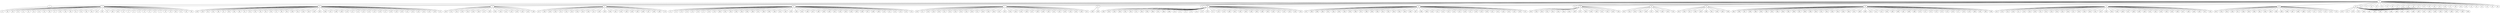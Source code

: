 
graph graphname {
    0 -- 1
0 -- 2
0 -- 3
0 -- 4
0 -- 5
0 -- 6
0 -- 7
0 -- 8
0 -- 9
0 -- 10
0 -- 11
0 -- 12
0 -- 13
0 -- 14
0 -- 15
0 -- 16
0 -- 17
0 -- 18
0 -- 19
0 -- 20
0 -- 21
0 -- 22
0 -- 23
0 -- 24
0 -- 25
0 -- 26
0 -- 27
0 -- 28
0 -- 29
0 -- 30
0 -- 31
0 -- 32
0 -- 33
0 -- 34
0 -- 35
0 -- 36
0 -- 37
0 -- 38
0 -- 39
0 -- 40
0 -- 41
0 -- 42
0 -- 43
0 -- 44
0 -- 45
0 -- 46
1 -- 47
2 -- 48
2 -- 49
2 -- 50
2 -- 51
2 -- 52
2 -- 53
2 -- 54
2 -- 55
2 -- 56
2 -- 57
2 -- 58
2 -- 59
2 -- 60
2 -- 61
2 -- 62
2 -- 63
2 -- 64
2 -- 65
2 -- 66
2 -- 67
2 -- 68
2 -- 69
2 -- 70
2 -- 71
2 -- 72
2 -- 73
2 -- 74
2 -- 75
2 -- 76
2 -- 77
2 -- 78
2 -- 79
2 -- 80
2 -- 81
2 -- 82
2 -- 83
3 -- 128
3 -- 129
3 -- 84
3 -- 85
3 -- 86
3 -- 87
3 -- 88
3 -- 89
3 -- 90
3 -- 91
3 -- 92
3 -- 93
3 -- 94
3 -- 95
3 -- 96
3 -- 97
3 -- 98
3 -- 99
3 -- 100
3 -- 101
3 -- 102
3 -- 103
3 -- 104
3 -- 105
3 -- 106
3 -- 107
3 -- 108
3 -- 109
3 -- 110
3 -- 111
3 -- 112
3 -- 113
3 -- 114
3 -- 115
3 -- 116
3 -- 117
3 -- 118
3 -- 119
3 -- 120
3 -- 121
3 -- 122
3 -- 123
3 -- 124
3 -- 125
3 -- 126
3 -- 127
4 -- 130
4 -- 131
4 -- 132
4 -- 133
4 -- 134
4 -- 135
4 -- 136
4 -- 137
4 -- 138
4 -- 139
4 -- 140
4 -- 141
4 -- 142
4 -- 143
4 -- 144
4 -- 145
4 -- 146
5 -- 147
5 -- 148
5 -- 149
5 -- 150
5 -- 151
5 -- 152
5 -- 153
5 -- 154
5 -- 155
5 -- 156
5 -- 157
5 -- 158
5 -- 159
5 -- 160
5 -- 161
5 -- 162
5 -- 163
5 -- 164
5 -- 165
5 -- 166
5 -- 167
5 -- 168
5 -- 169
5 -- 170
6 -- 171
6 -- 172
6 -- 173
6 -- 174
6 -- 175
6 -- 176
6 -- 177
6 -- 178
6 -- 179
6 -- 180
6 -- 181
6 -- 182
6 -- 183
6 -- 184
6 -- 185
6 -- 186
6 -- 187
6 -- 188
6 -- 189
6 -- 190
6 -- 191
6 -- 192
6 -- 193
6 -- 194
6 -- 195
6 -- 196
6 -- 197
6 -- 198
6 -- 199
6 -- 200
6 -- 201
6 -- 202
6 -- 203
6 -- 204
6 -- 205
6 -- 206
6 -- 207
6 -- 208
6 -- 209
6 -- 210
6 -- 211
6 -- 212
6 -- 213
6 -- 214
6 -- 215
7 -- 216
7 -- 217
7 -- 218
7 -- 219
7 -- 220
7 -- 221
7 -- 222
7 -- 223
7 -- 224
7 -- 225
7 -- 226
7 -- 227
7 -- 228
7 -- 229
7 -- 230
7 -- 231
7 -- 232
7 -- 233
7 -- 234
7 -- 235
7 -- 236
7 -- 237
7 -- 238
7 -- 239
7 -- 240
7 -- 241
7 -- 242
7 -- 243
7 -- 244
7 -- 245
7 -- 246
7 -- 247
8 -- 248
8 -- 249
10 -- 256
10 -- 258
10 -- 259
10 -- 260
10 -- 261
10 -- 262
10 -- 257
10 -- 264
10 -- 265
10 -- 266
10 -- 267
10 -- 268
10 -- 269
10 -- 270
10 -- 271
10 -- 272
10 -- 273
10 -- 274
10 -- 275
10 -- 276
10 -- 277
10 -- 278
10 -- 279
10 -- 280
10 -- 281
10 -- 282
10 -- 283
10 -- 284
10 -- 285
10 -- 286
10 -- 263
10 -- 250
10 -- 251
10 -- 252
10 -- 253
10 -- 254
10 -- 255
11 -- 287
11 -- 288
11 -- 289
11 -- 290
11 -- 291
11 -- 292
11 -- 293
11 -- 294
11 -- 295
11 -- 296
11 -- 297
11 -- 298
11 -- 299
11 -- 300
11 -- 301
11 -- 302
11 -- 303
11 -- 304
11 -- 305
11 -- 306
11 -- 307
11 -- 308
11 -- 309
11 -- 310
11 -- 311
11 -- 312
11 -- 313
11 -- 314
11 -- 315
11 -- 316
11 -- 317
11 -- 318
11 -- 319
11 -- 320
11 -- 321
11 -- 322
11 -- 323
11 -- 324
11 -- 325
11 -- 326
11 -- 327
13 -- 328
13 -- 329
13 -- 330
13 -- 331
13 -- 332
13 -- 333
13 -- 334
13 -- 335
13 -- 336
13 -- 337
13 -- 338
13 -- 339
13 -- 340
13 -- 341
13 -- 342
13 -- 343
13 -- 344
14 -- 352
14 -- 354
14 -- 353
14 -- 345
14 -- 346
14 -- 347
14 -- 348
14 -- 349
14 -- 350
14 -- 351
15 -- 355
15 -- 356
15 -- 357
15 -- 358
15 -- 359
15 -- 360
15 -- 361
15 -- 362
15 -- 363
15 -- 364
16 -- 384
16 -- 386
16 -- 387
16 -- 388
16 -- 389
16 -- 390
16 -- 385
16 -- 392
16 -- 393
16 -- 394
16 -- 395
16 -- 396
16 -- 397
16 -- 398
16 -- 399
16 -- 400
16 -- 401
16 -- 402
16 -- 403
16 -- 404
16 -- 405
16 -- 406
16 -- 407
16 -- 408
16 -- 409
16 -- 410
16 -- 411
16 -- 412
16 -- 391
16 -- 365
16 -- 366
16 -- 367
16 -- 368
16 -- 369
16 -- 370
16 -- 371
16 -- 372
16 -- 373
16 -- 374
16 -- 375
16 -- 376
16 -- 377
16 -- 378
16 -- 379
16 -- 380
16 -- 381
16 -- 382
16 -- 383
17 -- 413
17 -- 414
17 -- 415
17 -- 416
17 -- 417
17 -- 418
17 -- 419
17 -- 420
17 -- 421
17 -- 422
17 -- 423
17 -- 424
17 -- 425
17 -- 426
17 -- 427
17 -- 428
17 -- 429
17 -- 430
17 -- 431
17 -- 432
17 -- 433
17 -- 434
17 -- 435
17 -- 436
17 -- 437
17 -- 438
17 -- 439
17 -- 440
17 -- 441
17 -- 442
17 -- 443
17 -- 444
17 -- 445
17 -- 446
17 -- 447
17 -- 448
17 -- 449
17 -- 450
17 -- 451
17 -- 452
18 -- 453
18 -- 454
18 -- 455
18 -- 456
18 -- 457
18 -- 458
18 -- 459
18 -- 460
18 -- 461
18 -- 462
18 -- 463
18 -- 464
18 -- 465
18 -- 466
18 -- 467
18 -- 468
18 -- 469
18 -- 470
18 -- 471
18 -- 472
18 -- 473
18 -- 474
18 -- 475
19 -- 476
19 -- 477
19 -- 478
19 -- 479
19 -- 480
19 -- 481
19 -- 482
19 -- 483
19 -- 484
19 -- 485
19 -- 486
19 -- 487
19 -- 488
19 -- 489
19 -- 490
19 -- 491
19 -- 492
19 -- 493
19 -- 494
19 -- 495
19 -- 496
19 -- 497
19 -- 498
19 -- 499

}
